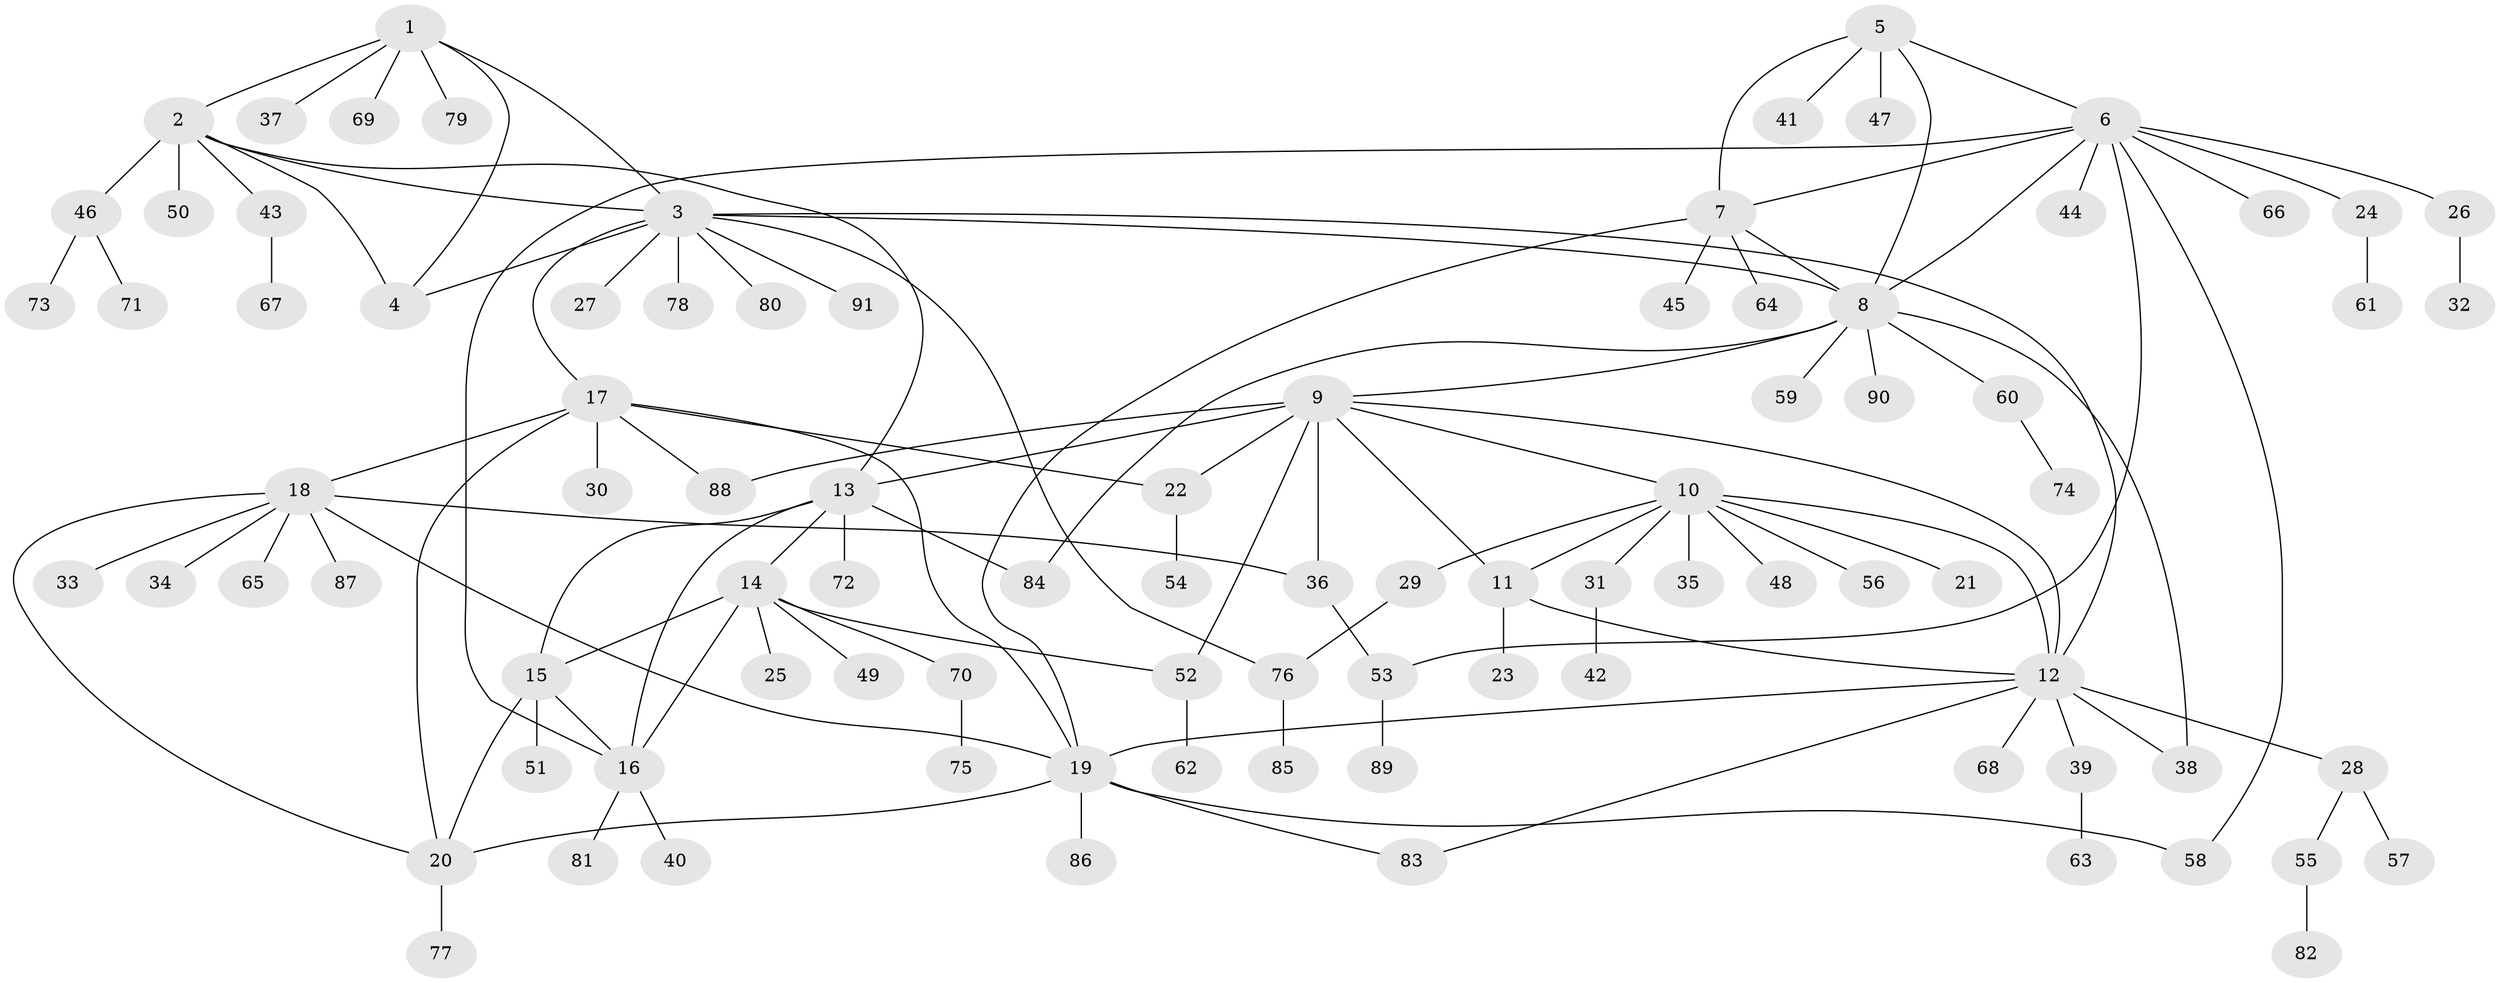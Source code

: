 // coarse degree distribution, {13: 0.031746031746031744, 4: 0.015873015873015872, 6: 0.031746031746031744, 8: 0.015873015873015872, 9: 0.031746031746031744, 7: 0.015873015873015872, 1: 0.7142857142857143, 12: 0.015873015873015872, 2: 0.12698412698412698}
// Generated by graph-tools (version 1.1) at 2025/59/03/04/25 21:59:15]
// undirected, 91 vertices, 121 edges
graph export_dot {
graph [start="1"]
  node [color=gray90,style=filled];
  1;
  2;
  3;
  4;
  5;
  6;
  7;
  8;
  9;
  10;
  11;
  12;
  13;
  14;
  15;
  16;
  17;
  18;
  19;
  20;
  21;
  22;
  23;
  24;
  25;
  26;
  27;
  28;
  29;
  30;
  31;
  32;
  33;
  34;
  35;
  36;
  37;
  38;
  39;
  40;
  41;
  42;
  43;
  44;
  45;
  46;
  47;
  48;
  49;
  50;
  51;
  52;
  53;
  54;
  55;
  56;
  57;
  58;
  59;
  60;
  61;
  62;
  63;
  64;
  65;
  66;
  67;
  68;
  69;
  70;
  71;
  72;
  73;
  74;
  75;
  76;
  77;
  78;
  79;
  80;
  81;
  82;
  83;
  84;
  85;
  86;
  87;
  88;
  89;
  90;
  91;
  1 -- 2;
  1 -- 3;
  1 -- 4;
  1 -- 37;
  1 -- 69;
  1 -- 79;
  2 -- 3;
  2 -- 4;
  2 -- 13;
  2 -- 43;
  2 -- 46;
  2 -- 50;
  3 -- 4;
  3 -- 8;
  3 -- 12;
  3 -- 17;
  3 -- 27;
  3 -- 76;
  3 -- 78;
  3 -- 80;
  3 -- 91;
  5 -- 6;
  5 -- 7;
  5 -- 8;
  5 -- 41;
  5 -- 47;
  6 -- 7;
  6 -- 8;
  6 -- 16;
  6 -- 24;
  6 -- 26;
  6 -- 44;
  6 -- 53;
  6 -- 58;
  6 -- 66;
  7 -- 8;
  7 -- 19;
  7 -- 45;
  7 -- 64;
  8 -- 9;
  8 -- 38;
  8 -- 59;
  8 -- 60;
  8 -- 84;
  8 -- 90;
  9 -- 10;
  9 -- 11;
  9 -- 12;
  9 -- 13;
  9 -- 22;
  9 -- 36;
  9 -- 52;
  9 -- 88;
  10 -- 11;
  10 -- 12;
  10 -- 21;
  10 -- 29;
  10 -- 31;
  10 -- 35;
  10 -- 48;
  10 -- 56;
  11 -- 12;
  11 -- 23;
  12 -- 19;
  12 -- 28;
  12 -- 38;
  12 -- 39;
  12 -- 68;
  12 -- 83;
  13 -- 14;
  13 -- 15;
  13 -- 16;
  13 -- 72;
  13 -- 84;
  14 -- 15;
  14 -- 16;
  14 -- 25;
  14 -- 49;
  14 -- 52;
  14 -- 70;
  15 -- 16;
  15 -- 20;
  15 -- 51;
  16 -- 40;
  16 -- 81;
  17 -- 18;
  17 -- 19;
  17 -- 20;
  17 -- 22;
  17 -- 30;
  17 -- 88;
  18 -- 19;
  18 -- 20;
  18 -- 33;
  18 -- 34;
  18 -- 36;
  18 -- 65;
  18 -- 87;
  19 -- 20;
  19 -- 58;
  19 -- 83;
  19 -- 86;
  20 -- 77;
  22 -- 54;
  24 -- 61;
  26 -- 32;
  28 -- 55;
  28 -- 57;
  29 -- 76;
  31 -- 42;
  36 -- 53;
  39 -- 63;
  43 -- 67;
  46 -- 71;
  46 -- 73;
  52 -- 62;
  53 -- 89;
  55 -- 82;
  60 -- 74;
  70 -- 75;
  76 -- 85;
}
